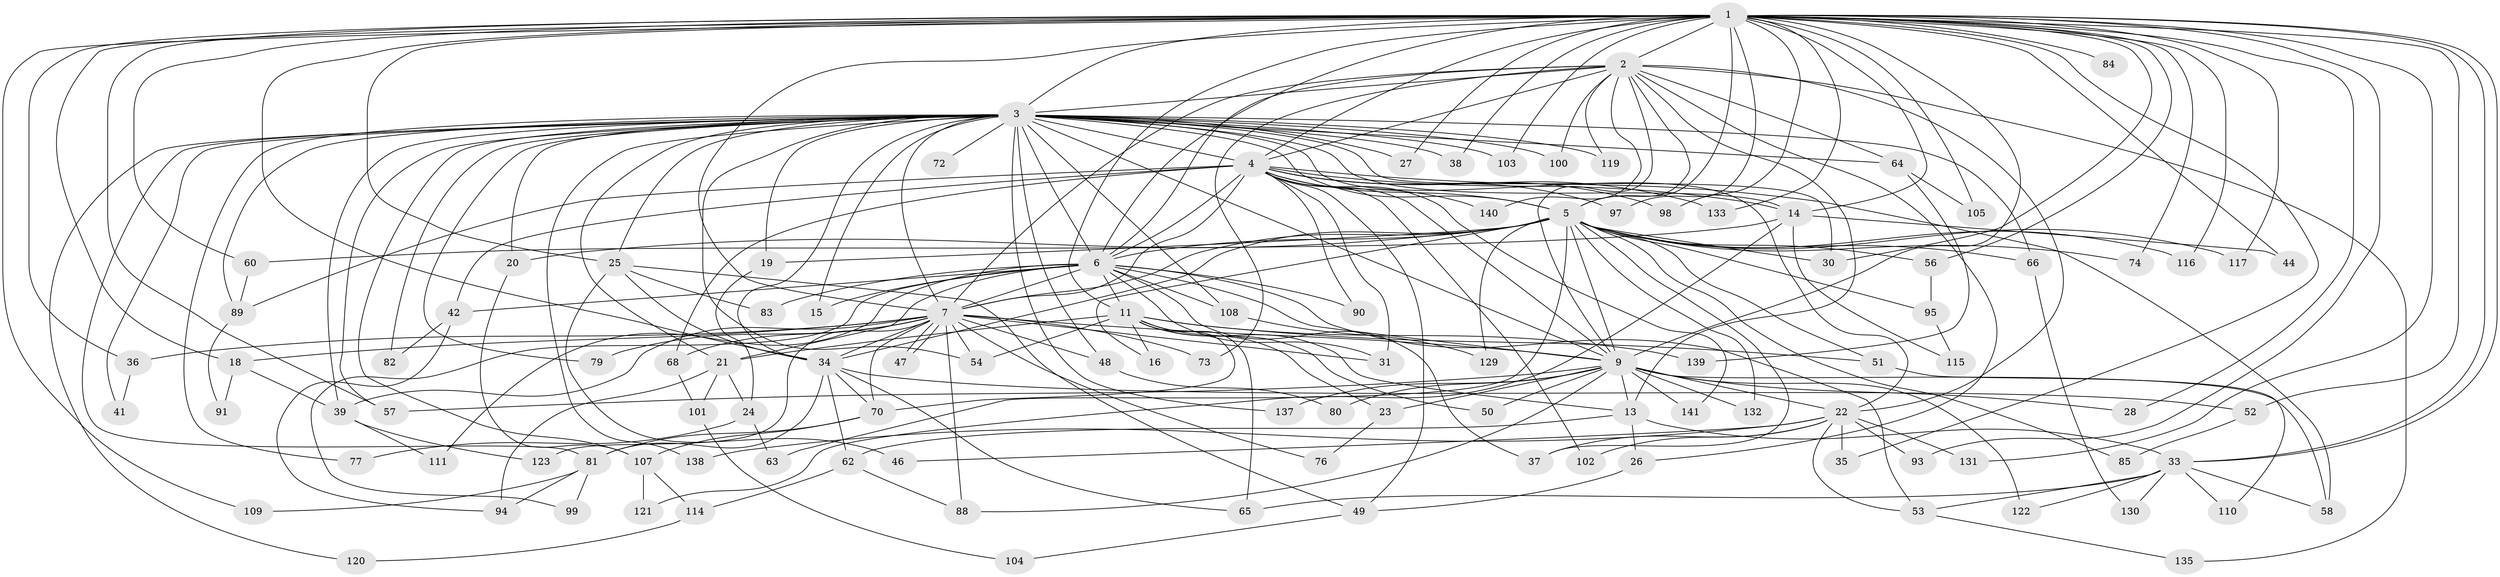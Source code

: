// original degree distribution, {31: 0.0070921985815602835, 17: 0.014184397163120567, 20: 0.02127659574468085, 26: 0.0070921985815602835, 22: 0.0070921985815602835, 25: 0.0070921985815602835, 36: 0.0070921985815602835, 12: 0.0070921985815602835, 4: 0.0851063829787234, 7: 0.02127659574468085, 2: 0.524822695035461, 3: 0.23404255319148937, 5: 0.028368794326241134, 8: 0.014184397163120567, 10: 0.0070921985815602835, 6: 0.0070921985815602835}
// Generated by graph-tools (version 1.1) at 2025/11/02/27/25 16:11:01]
// undirected, 109 vertices, 252 edges
graph export_dot {
graph [start="1"]
  node [color=gray90,style=filled];
  1 [super="+10"];
  2 [super="+12"];
  3 [super="+8"];
  4 [super="+32"];
  5 [super="+40"];
  6 [super="+118"];
  7 [super="+106"];
  9 [super="+59"];
  11 [super="+87"];
  13 [super="+17"];
  14 [super="+86"];
  15;
  16;
  18;
  19 [super="+71"];
  20;
  21 [super="+55"];
  22 [super="+29"];
  23;
  24;
  25 [super="+43"];
  26;
  27;
  28;
  30 [super="+113"];
  31 [super="+67"];
  33 [super="+45"];
  34 [super="+61"];
  35;
  36;
  37 [super="+136"];
  38;
  39 [super="+78"];
  41;
  42;
  44 [super="+92"];
  46;
  47;
  48;
  49 [super="+75"];
  50;
  51;
  52;
  53 [super="+128"];
  54;
  56;
  57;
  58 [super="+69"];
  60 [super="+112"];
  62 [super="+126"];
  63;
  64;
  65 [super="+124"];
  66;
  68;
  70 [super="+96"];
  72;
  73;
  74;
  76;
  77;
  79;
  80;
  81 [super="+127"];
  82;
  83;
  84;
  85;
  88;
  89;
  90;
  91;
  93;
  94 [super="+134"];
  95;
  97;
  98;
  99;
  100;
  101;
  102;
  103;
  104;
  105;
  107 [super="+125"];
  108;
  109;
  110;
  111;
  114;
  115;
  116;
  117;
  119;
  120;
  121;
  122;
  123;
  129;
  130;
  131;
  132;
  133;
  135;
  137;
  138;
  139;
  140;
  141;
  1 -- 2 [weight=3];
  1 -- 3 [weight=4];
  1 -- 4 [weight=2];
  1 -- 5 [weight=2];
  1 -- 6 [weight=2];
  1 -- 7 [weight=2];
  1 -- 9 [weight=2];
  1 -- 11;
  1 -- 18;
  1 -- 25;
  1 -- 27;
  1 -- 33;
  1 -- 33;
  1 -- 35;
  1 -- 36;
  1 -- 38;
  1 -- 52;
  1 -- 56;
  1 -- 57;
  1 -- 74;
  1 -- 84 [weight=2];
  1 -- 93;
  1 -- 103;
  1 -- 105;
  1 -- 116;
  1 -- 131;
  1 -- 133;
  1 -- 28;
  1 -- 30;
  1 -- 97;
  1 -- 34;
  1 -- 98;
  1 -- 44 [weight=2];
  1 -- 109;
  1 -- 117;
  1 -- 60;
  1 -- 14;
  2 -- 3 [weight=2];
  2 -- 4;
  2 -- 5;
  2 -- 6;
  2 -- 7;
  2 -- 9;
  2 -- 22;
  2 -- 26;
  2 -- 64;
  2 -- 73;
  2 -- 119;
  2 -- 140;
  2 -- 100;
  2 -- 135;
  2 -- 13;
  3 -- 4 [weight=2];
  3 -- 5 [weight=2];
  3 -- 6 [weight=2];
  3 -- 7 [weight=2];
  3 -- 9 [weight=2];
  3 -- 21 [weight=2];
  3 -- 48;
  3 -- 72 [weight=2];
  3 -- 77;
  3 -- 89;
  3 -- 120;
  3 -- 137;
  3 -- 138;
  3 -- 14;
  3 -- 15;
  3 -- 19;
  3 -- 20;
  3 -- 22;
  3 -- 25;
  3 -- 27;
  3 -- 34;
  3 -- 38;
  3 -- 39;
  3 -- 41;
  3 -- 54;
  3 -- 57;
  3 -- 64;
  3 -- 66;
  3 -- 79;
  3 -- 81;
  3 -- 82;
  3 -- 100;
  3 -- 103;
  3 -- 107;
  3 -- 108;
  3 -- 119;
  3 -- 30;
  4 -- 5;
  4 -- 6;
  4 -- 7;
  4 -- 9;
  4 -- 14;
  4 -- 31;
  4 -- 49;
  4 -- 68;
  4 -- 98;
  4 -- 102;
  4 -- 133;
  4 -- 140;
  4 -- 97;
  4 -- 90;
  4 -- 89;
  4 -- 42;
  4 -- 141;
  4 -- 58;
  5 -- 6;
  5 -- 7;
  5 -- 9;
  5 -- 16;
  5 -- 20;
  5 -- 30;
  5 -- 37;
  5 -- 51;
  5 -- 56;
  5 -- 63;
  5 -- 66;
  5 -- 74;
  5 -- 85;
  5 -- 95;
  5 -- 116;
  5 -- 117;
  5 -- 129;
  5 -- 132;
  5 -- 34;
  5 -- 19;
  6 -- 7 [weight=2];
  6 -- 9;
  6 -- 11;
  6 -- 15;
  6 -- 37;
  6 -- 42;
  6 -- 53;
  6 -- 83;
  6 -- 90;
  6 -- 99;
  6 -- 108;
  6 -- 111;
  6 -- 21;
  6 -- 31;
  7 -- 9;
  7 -- 18;
  7 -- 31;
  7 -- 36;
  7 -- 39;
  7 -- 47;
  7 -- 47;
  7 -- 48;
  7 -- 68;
  7 -- 70;
  7 -- 73;
  7 -- 76;
  7 -- 79;
  7 -- 88;
  7 -- 123;
  7 -- 54;
  7 -- 34;
  9 -- 13;
  9 -- 23;
  9 -- 28;
  9 -- 50;
  9 -- 58;
  9 -- 80;
  9 -- 88;
  9 -- 122;
  9 -- 137;
  9 -- 132;
  9 -- 141;
  9 -- 57;
  9 -- 22;
  11 -- 13;
  11 -- 16;
  11 -- 23;
  11 -- 50;
  11 -- 51;
  11 -- 54;
  11 -- 70;
  11 -- 139;
  11 -- 65;
  11 -- 21;
  13 -- 62;
  13 -- 33;
  13 -- 26;
  14 -- 44;
  14 -- 60;
  14 -- 115;
  14 -- 121;
  18 -- 91;
  18 -- 39;
  19 -- 24;
  20 -- 107;
  21 -- 24;
  21 -- 101;
  21 -- 94;
  22 -- 35;
  22 -- 131;
  22 -- 102;
  22 -- 138;
  22 -- 46;
  22 -- 53;
  22 -- 93;
  22 -- 37;
  23 -- 76;
  24 -- 63;
  24 -- 77;
  25 -- 49;
  25 -- 34;
  25 -- 83;
  25 -- 46;
  26 -- 49;
  33 -- 65;
  33 -- 110;
  33 -- 122;
  33 -- 130;
  33 -- 58;
  33 -- 53;
  34 -- 52;
  34 -- 62;
  34 -- 65;
  34 -- 81;
  34 -- 70;
  36 -- 41;
  39 -- 111;
  39 -- 123;
  42 -- 82;
  42 -- 94;
  48 -- 80;
  49 -- 104;
  51 -- 110;
  52 -- 85;
  53 -- 135;
  56 -- 95;
  60 -- 89;
  62 -- 114;
  62 -- 88;
  64 -- 105;
  64 -- 139;
  66 -- 130;
  68 -- 101;
  70 -- 81;
  70 -- 107;
  81 -- 94;
  81 -- 99;
  81 -- 109;
  89 -- 91;
  95 -- 115;
  101 -- 104;
  107 -- 114;
  107 -- 121;
  108 -- 129;
  114 -- 120;
}
